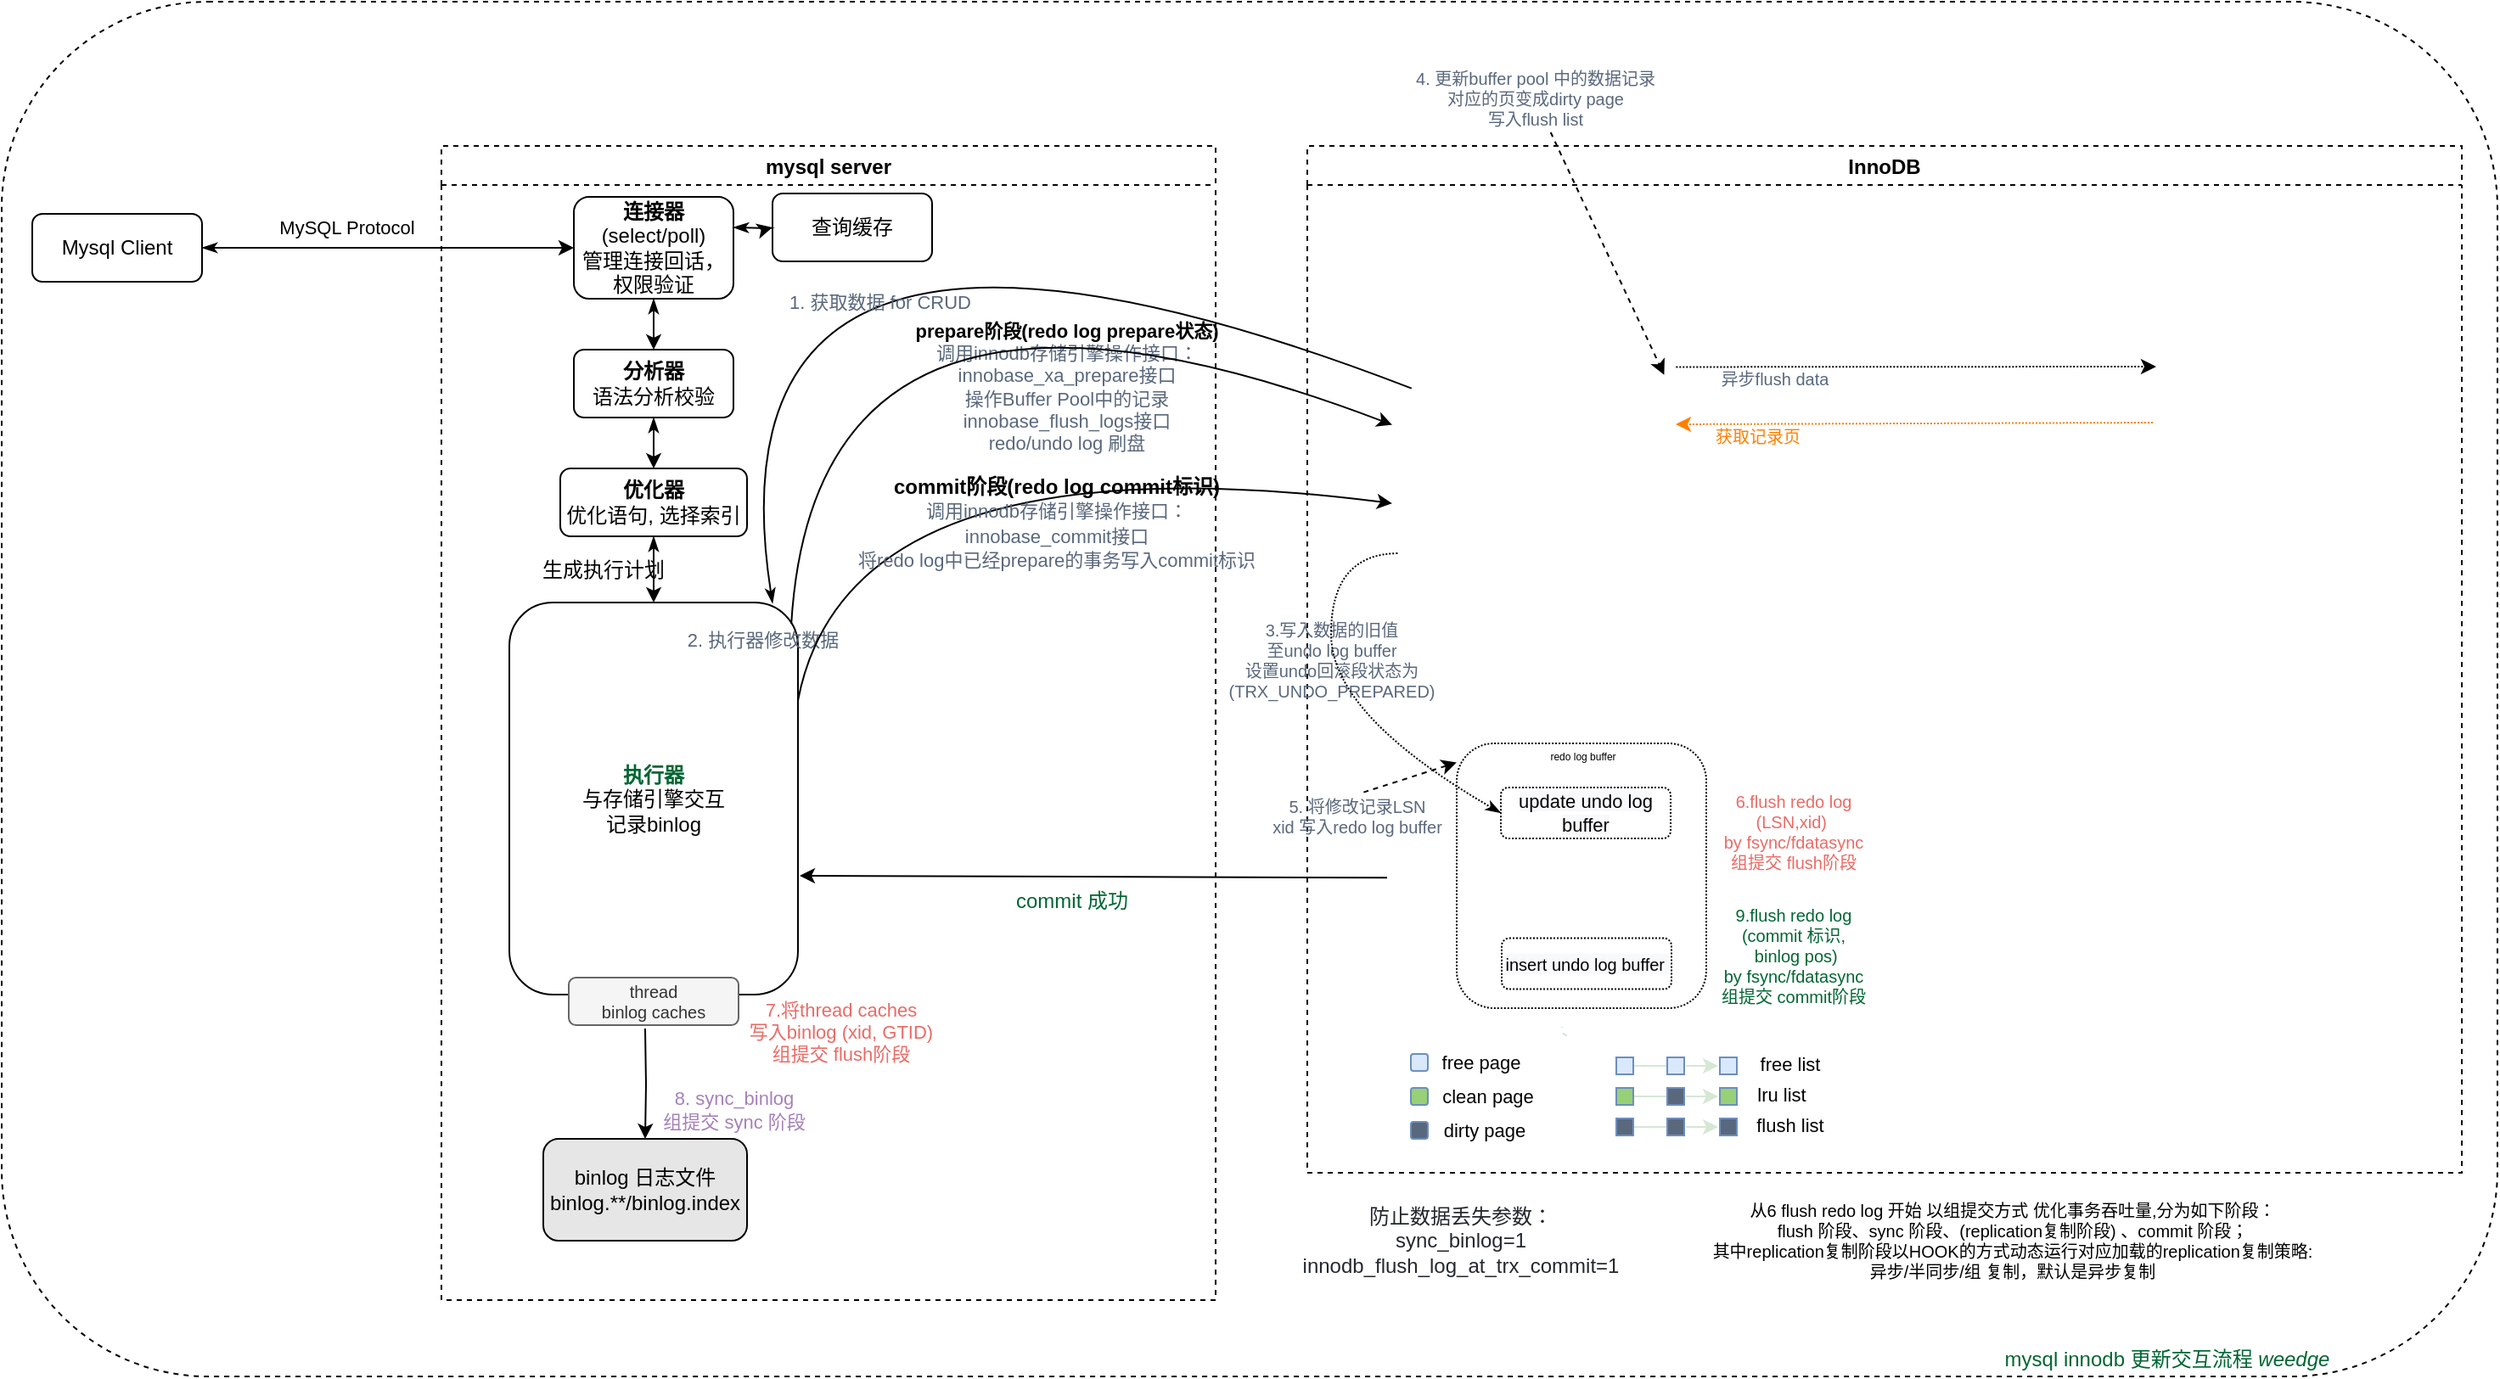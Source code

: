 <mxfile version="15.8.6" type="github">
  <diagram id="S992L737y4yIW5Ho0LRY" name="Page-1">
    <mxGraphModel dx="2233" dy="747" grid="1" gridSize="10" guides="1" tooltips="1" connect="1" arrows="1" fold="1" page="1" pageScale="1" pageWidth="827" pageHeight="1169" math="0" shadow="0">
      <root>
        <mxCell id="0" />
        <mxCell id="1" parent="0" />
        <mxCell id="9vFWIDzpB-WMlndjmJIf-151" value="" style="rounded=1;whiteSpace=wrap;html=1;shadow=0;glass=0;sketch=0;fontSize=12;fontColor=#006633;fillColor=none;align=center;verticalAlign=middle;dashed=1;" parent="1" vertex="1">
          <mxGeometry x="-229" y="120" width="1470" height="810" as="geometry" />
        </mxCell>
        <mxCell id="9vFWIDzpB-WMlndjmJIf-23" value="mysql server" style="swimlane;dashed=1;" parent="1" vertex="1">
          <mxGeometry x="30" y="205" width="456" height="680" as="geometry" />
        </mxCell>
        <mxCell id="9vFWIDzpB-WMlndjmJIf-32" value="&lt;b&gt;&lt;font color=&quot;#006633&quot;&gt;执行器&lt;br&gt;&lt;/font&gt;&lt;/b&gt;与存储引擎交互&lt;br&gt;记录binlog" style="rounded=1;whiteSpace=wrap;html=1;" parent="9vFWIDzpB-WMlndjmJIf-23" vertex="1">
          <mxGeometry x="40" y="269" width="170" height="231" as="geometry" />
        </mxCell>
        <mxCell id="9vFWIDzpB-WMlndjmJIf-134" value="thread &lt;br&gt;binlog caches" style="rounded=1;whiteSpace=wrap;html=1;shadow=0;glass=0;sketch=0;fontSize=10;fontColor=#333333;fillColor=#f5f5f5;verticalAlign=middle;strokeColor=#666666;align=center;" parent="9vFWIDzpB-WMlndjmJIf-23" vertex="1">
          <mxGeometry x="75" y="490" width="100" height="28" as="geometry" />
        </mxCell>
        <mxCell id="9vFWIDzpB-WMlndjmJIf-27" value="" style="edgeStyle=orthogonalEdgeStyle;rounded=0;orthogonalLoop=1;jettySize=auto;html=1;startArrow=classicThin;startFill=1;" parent="9vFWIDzpB-WMlndjmJIf-23" source="9vFWIDzpB-WMlndjmJIf-3" target="9vFWIDzpB-WMlndjmJIf-26" edge="1">
          <mxGeometry relative="1" as="geometry" />
        </mxCell>
        <mxCell id="9vFWIDzpB-WMlndjmJIf-3" value="&lt;b&gt;连接器&lt;br&gt;&lt;/b&gt;(select/poll)&lt;br&gt;管理连接回话，权限验证" style="rounded=1;whiteSpace=wrap;html=1;" parent="9vFWIDzpB-WMlndjmJIf-23" vertex="1">
          <mxGeometry x="78" y="30" width="94" height="60" as="geometry" />
        </mxCell>
        <mxCell id="9vFWIDzpB-WMlndjmJIf-31" value="" style="edgeStyle=orthogonalEdgeStyle;rounded=0;orthogonalLoop=1;jettySize=auto;html=1;startArrow=classicThin;startFill=1;" parent="9vFWIDzpB-WMlndjmJIf-23" source="9vFWIDzpB-WMlndjmJIf-26" target="9vFWIDzpB-WMlndjmJIf-30" edge="1">
          <mxGeometry relative="1" as="geometry" />
        </mxCell>
        <mxCell id="9vFWIDzpB-WMlndjmJIf-26" value="&lt;b&gt;分析器&lt;br&gt;&lt;/b&gt;语法分析校验" style="rounded=1;whiteSpace=wrap;html=1;" parent="9vFWIDzpB-WMlndjmJIf-23" vertex="1">
          <mxGeometry x="78" y="120" width="94" height="40" as="geometry" />
        </mxCell>
        <mxCell id="9vFWIDzpB-WMlndjmJIf-33" value="" style="edgeStyle=orthogonalEdgeStyle;rounded=0;orthogonalLoop=1;jettySize=auto;html=1;startArrow=classicThin;startFill=1;" parent="9vFWIDzpB-WMlndjmJIf-23" source="9vFWIDzpB-WMlndjmJIf-30" target="9vFWIDzpB-WMlndjmJIf-32" edge="1">
          <mxGeometry relative="1" as="geometry" />
        </mxCell>
        <mxCell id="9vFWIDzpB-WMlndjmJIf-30" value="&lt;b&gt;优化器&lt;br&gt;&lt;/b&gt;优化语句, 选择索引" style="rounded=1;whiteSpace=wrap;html=1;" parent="9vFWIDzpB-WMlndjmJIf-23" vertex="1">
          <mxGeometry x="70" y="190" width="110" height="40" as="geometry" />
        </mxCell>
        <mxCell id="9vFWIDzpB-WMlndjmJIf-65" value="" style="edgeStyle=orthogonalEdgeStyle;rounded=0;orthogonalLoop=1;jettySize=auto;html=1;fontColor=#000000;startArrow=none;" parent="9vFWIDzpB-WMlndjmJIf-23" target="9vFWIDzpB-WMlndjmJIf-64" edge="1">
          <mxGeometry relative="1" as="geometry">
            <mxPoint x="120" y="520" as="sourcePoint" />
          </mxGeometry>
        </mxCell>
        <mxCell id="9vFWIDzpB-WMlndjmJIf-34" value="生成执行计划" style="text;html=1;align=center;verticalAlign=middle;resizable=0;points=[];autosize=1;strokeColor=none;fillColor=none;" parent="9vFWIDzpB-WMlndjmJIf-23" vertex="1">
          <mxGeometry x="50" y="240" width="90" height="20" as="geometry" />
        </mxCell>
        <mxCell id="9vFWIDzpB-WMlndjmJIf-64" value="binlog 日志文件&lt;br&gt;binlog.**/binlog.index" style="rounded=1;whiteSpace=wrap;html=1;fontColor=#000000;fillColor=#E6E6E6;" parent="9vFWIDzpB-WMlndjmJIf-23" vertex="1">
          <mxGeometry x="60" y="585" width="120" height="60" as="geometry" />
        </mxCell>
        <mxCell id="9vFWIDzpB-WMlndjmJIf-68" value="&lt;font color=&quot;#a680b8&quot;&gt;8. sync_binlog&lt;br&gt;组提交 sync 阶段&lt;/font&gt;" style="text;html=1;align=center;verticalAlign=middle;resizable=0;points=[];autosize=1;strokeColor=none;fillColor=none;fontSize=11;fontColor=#000000;" parent="9vFWIDzpB-WMlndjmJIf-23" vertex="1">
          <mxGeometry x="117" y="553" width="110" height="30" as="geometry" />
        </mxCell>
        <mxCell id="9vFWIDzpB-WMlndjmJIf-133" value="&lt;font color=&quot;#ea6b66&quot;&gt;7.将thread caches &lt;br&gt;写入binlog (xid, GTID)&lt;br&gt;组提交 flush阶段&lt;/font&gt;" style="text;html=1;align=center;verticalAlign=middle;resizable=0;points=[];autosize=1;strokeColor=none;fillColor=none;fontSize=11;fontColor=#7EA6E0;" parent="9vFWIDzpB-WMlndjmJIf-23" vertex="1">
          <mxGeometry x="170" y="502" width="130" height="40" as="geometry" />
        </mxCell>
        <mxCell id="9vFWIDzpB-WMlndjmJIf-113" value="2. 执行器修改数据" style="text;html=1;align=center;verticalAlign=middle;resizable=0;points=[];autosize=1;strokeColor=none;fillColor=none;fontSize=11;fontColor=#5A687D;" parent="9vFWIDzpB-WMlndjmJIf-23" vertex="1">
          <mxGeometry x="134" y="281" width="110" height="20" as="geometry" />
        </mxCell>
        <mxCell id="9vFWIDzpB-WMlndjmJIf-110" value="&lt;b&gt;&lt;font color=&quot;#000000&quot;&gt;prepare阶段(redo log prepare状态)&lt;/font&gt;&lt;/b&gt;&lt;br&gt;调用innodb存储引擎操作接口：&lt;br&gt;innobase_xa_prepare接口&lt;br&gt;操作Buffer Pool中的记录&lt;br&gt;&lt;span style=&quot;font-size: 11px&quot;&gt;innobase_flush_logs接口&lt;/span&gt;&lt;br&gt;&lt;span style=&quot;font-size: 11px&quot;&gt;redo/undo log 刷盘&lt;/span&gt;" style="text;html=1;align=center;verticalAlign=middle;resizable=0;points=[];autosize=1;strokeColor=none;fillColor=none;fontSize=11;fontColor=#5A687D;" parent="9vFWIDzpB-WMlndjmJIf-23" vertex="1">
          <mxGeometry x="263" y="102" width="210" height="80" as="geometry" />
        </mxCell>
        <mxCell id="9vFWIDzpB-WMlndjmJIf-36" value="InnoDB" style="swimlane;dashed=1;" parent="1" vertex="1">
          <mxGeometry x="540" y="205" width="680" height="605" as="geometry" />
        </mxCell>
        <mxCell id="9vFWIDzpB-WMlndjmJIf-63" value="" style="shape=image;verticalLabelPosition=bottom;labelBackgroundColor=#ffffff;verticalAlign=top;aspect=fixed;imageAspect=0;image=https://dev.mysql.com/doc/refman/8.0/en/images/innodb-architecture.png;" parent="9vFWIDzpB-WMlndjmJIf-36" vertex="1">
          <mxGeometry x="50" y="47.5" width="600" height="467.31" as="geometry" />
        </mxCell>
        <mxCell id="9vFWIDzpB-WMlndjmJIf-41" value="" style="edgeStyle=orthogonalEdgeStyle;rounded=0;orthogonalLoop=1;jettySize=auto;html=1;" parent="9vFWIDzpB-WMlndjmJIf-36" edge="1">
          <mxGeometry relative="1" as="geometry">
            <mxPoint x="93" y="230" as="sourcePoint" />
          </mxGeometry>
        </mxCell>
        <mxCell id="9vFWIDzpB-WMlndjmJIf-74" value="&lt;font&gt;&lt;font color=&quot;#006633&quot;&gt;9.flush redo log&lt;br&gt;(commit 标识,&lt;br&gt;&amp;nbsp;binlog pos)&lt;br&gt;by &lt;span style=&quot;font-size: 10px&quot;&gt;fsync/fdatasync&lt;br&gt;&lt;/span&gt;组提交 commit阶段&lt;/font&gt;&lt;br&gt;&lt;/font&gt;" style="text;html=1;align=center;verticalAlign=middle;resizable=0;points=[];autosize=1;strokeColor=none;fillColor=none;fontSize=10;fontColor=#7EA6E0;" parent="9vFWIDzpB-WMlndjmJIf-36" vertex="1">
          <mxGeometry x="226" y="441.81" width="120" height="70" as="geometry" />
        </mxCell>
        <mxCell id="9vFWIDzpB-WMlndjmJIf-78" value="&amp;nbsp;" style="text;html=1;align=center;verticalAlign=middle;resizable=0;points=[];autosize=1;strokeColor=none;fillColor=none;fontSize=10;fontColor=#000000;" parent="9vFWIDzpB-WMlndjmJIf-36" vertex="1">
          <mxGeometry x="497" y="156" width="20" height="20" as="geometry" />
        </mxCell>
        <mxCell id="9vFWIDzpB-WMlndjmJIf-79" value="&amp;nbsp;" style="text;html=1;align=center;verticalAlign=middle;resizable=0;points=[];autosize=1;strokeColor=none;fillColor=none;fontSize=10;fontColor=#000000;" parent="9vFWIDzpB-WMlndjmJIf-36" vertex="1">
          <mxGeometry x="197" y="157" width="20" height="20" as="geometry" />
        </mxCell>
        <mxCell id="9vFWIDzpB-WMlndjmJIf-81" value="" style="endArrow=classic;html=1;fontSize=11;fontColor=#000000;strokeColor=#FF8000;startArrow=none;startFill=0;entryX=1;entryY=0.6;entryDx=0;entryDy=0;entryPerimeter=0;exitX=0.05;exitY=0.35;exitDx=0;exitDy=0;exitPerimeter=0;rounded=0;endFill=1;dashed=1;dashPattern=1 1;" parent="9vFWIDzpB-WMlndjmJIf-36" source="9vFWIDzpB-WMlndjmJIf-78" edge="1">
          <mxGeometry width="50" height="50" relative="1" as="geometry">
            <mxPoint x="449" y="158" as="sourcePoint" />
            <mxPoint x="217" y="164" as="targetPoint" />
            <Array as="points" />
          </mxGeometry>
        </mxCell>
        <mxCell id="9vFWIDzpB-WMlndjmJIf-117" style="edgeStyle=orthogonalEdgeStyle;curved=1;orthogonalLoop=1;jettySize=auto;html=1;exitX=0.5;exitY=1;exitDx=0;exitDy=0;dashed=1;fontSize=10;fontColor=#000000;startArrow=none;startFill=0;endArrow=none;endFill=0;strokeColor=#D5E8D4;" parent="9vFWIDzpB-WMlndjmJIf-36" edge="1">
          <mxGeometry relative="1" as="geometry">
            <mxPoint x="150" y="519" as="targetPoint" />
            <mxPoint x="153" y="524" as="sourcePoint" />
          </mxGeometry>
        </mxCell>
        <mxCell id="9vFWIDzpB-WMlndjmJIf-71" value="" style="rounded=1;whiteSpace=wrap;html=1;fontSize=11;fontColor=#000000;fillColor=none;verticalAlign=top;dashed=1;dashPattern=1 1;" parent="9vFWIDzpB-WMlndjmJIf-36" vertex="1">
          <mxGeometry x="88" y="352" width="147" height="156" as="geometry" />
        </mxCell>
        <mxCell id="9vFWIDzpB-WMlndjmJIf-115" value="&lt;span style=&quot;color: rgb(0 , 0 , 0) ; font-family: &amp;#34;helvetica&amp;#34; ; font-size: 11px ; font-style: normal ; font-weight: 400 ; letter-spacing: normal ; text-align: center ; text-indent: 0px ; text-transform: none ; word-spacing: 0px ; background-color: rgb(248 , 249 , 250) ; display: inline ; float: none&quot;&gt;update undo log buffer&lt;/span&gt;" style="whiteSpace=wrap;html=1;shadow=0;glass=0;sketch=0;fontSize=11;fontColor=#000000;fillColor=none;rounded=1;dashed=1;dashPattern=1 1;" parent="9vFWIDzpB-WMlndjmJIf-36" vertex="1">
          <mxGeometry x="114" y="378" width="100" height="30" as="geometry" />
        </mxCell>
        <mxCell id="9vFWIDzpB-WMlndjmJIf-116" value="&lt;span style=&quot;color: rgb(0 , 0 , 0) ; font-family: &amp;#34;helvetica&amp;#34; ; font-style: normal ; font-weight: 400 ; letter-spacing: normal ; text-align: center ; text-indent: 0px ; text-transform: none ; word-spacing: 0px ; background-color: rgb(248 , 249 , 250) ; display: inline ; float: none&quot;&gt;&lt;font style=&quot;font-size: 10px&quot;&gt;insert undo log buffer&amp;nbsp;&lt;/font&gt;&lt;/span&gt;" style="whiteSpace=wrap;html=1;shadow=0;glass=0;sketch=0;fontSize=11;fontColor=#000000;fillColor=none;rounded=1;dashed=1;dashPattern=1 1;" parent="9vFWIDzpB-WMlndjmJIf-36" vertex="1">
          <mxGeometry x="114.5" y="466.81" width="100" height="30" as="geometry" />
        </mxCell>
        <mxCell id="9vFWIDzpB-WMlndjmJIf-119" value="&lt;p style=&quot;line-height: 1&quot;&gt;&lt;font style=&quot;font-size: 6px&quot;&gt;redo log buffer&lt;/font&gt;&lt;/p&gt;" style="text;html=1;align=center;verticalAlign=middle;resizable=0;points=[];autosize=1;strokeColor=none;fillColor=none;fontSize=7;fontColor=#000000;" parent="9vFWIDzpB-WMlndjmJIf-36" vertex="1">
          <mxGeometry x="117" y="344" width="90" height="30" as="geometry" />
        </mxCell>
        <mxCell id="9vFWIDzpB-WMlndjmJIf-122" value="&lt;p style=&quot;font-size: 10px&quot;&gt;&lt;font style=&quot;font-size: 10px ; line-height: 1&quot;&gt;3.写入数据的旧值&lt;br style=&quot;font-size: 10px&quot;&gt;&lt;/font&gt;&lt;font style=&quot;font-size: 10px ; line-height: 1&quot;&gt;至undo log buffer&lt;br style=&quot;font-size: 10px&quot;&gt;&lt;/font&gt;&lt;font style=&quot;font-size: 10px ; line-height: 1&quot;&gt;设置undo回滚段状态为&lt;/font&gt;&lt;font style=&quot;font-size: 10px ; line-height: 1&quot;&gt;&lt;br style=&quot;font-size: 10px&quot;&gt;&lt;/font&gt;&lt;font style=&quot;font-size: 10px ; line-height: 1&quot;&gt;(TRX_UNDO_PREPARED&lt;/font&gt;&lt;font style=&quot;font-size: 10px ; line-height: 1&quot;&gt;)&lt;/font&gt;&lt;/p&gt;" style="text;html=1;align=center;verticalAlign=middle;resizable=0;points=[];autosize=1;strokeColor=none;fillColor=none;fontSize=6;fontColor=#5A687D;" parent="9vFWIDzpB-WMlndjmJIf-36" vertex="1">
          <mxGeometry x="-66" y="267.5" width="160" height="70" as="geometry" />
        </mxCell>
        <mxCell id="9vFWIDzpB-WMlndjmJIf-76" value="获取记录页" style="text;html=1;align=center;verticalAlign=middle;resizable=0;points=[];autosize=1;fontSize=10;fontColor=#FF8000;" parent="9vFWIDzpB-WMlndjmJIf-36" vertex="1">
          <mxGeometry x="225" y="161" width="80" height="20" as="geometry" />
        </mxCell>
        <mxCell id="9vFWIDzpB-WMlndjmJIf-148" value="&lt;font&gt;&lt;font color=&quot;#ea6b66&quot;&gt;6.flush redo log&lt;br&gt;(LSN,xid)&amp;nbsp;&lt;br&gt;by &lt;span style=&quot;font-size: 10px&quot;&gt;fsync/fdatasync&lt;br&gt;&lt;/span&gt;组提交 flush阶段&lt;/font&gt;&lt;br&gt;&lt;/font&gt;" style="text;html=1;align=center;verticalAlign=middle;resizable=0;points=[];autosize=1;strokeColor=none;fillColor=none;fontSize=10;fontColor=#7EA6E0;" parent="9vFWIDzpB-WMlndjmJIf-36" vertex="1">
          <mxGeometry x="231" y="379" width="110" height="50" as="geometry" />
        </mxCell>
        <mxCell id="9vFWIDzpB-WMlndjmJIf-35" value="" style="edgeStyle=orthogonalEdgeStyle;rounded=0;orthogonalLoop=1;jettySize=auto;html=1;startArrow=classicThin;startFill=1;" parent="1" source="9vFWIDzpB-WMlndjmJIf-6" target="9vFWIDzpB-WMlndjmJIf-3" edge="1">
          <mxGeometry relative="1" as="geometry" />
        </mxCell>
        <mxCell id="9vFWIDzpB-WMlndjmJIf-6" value="Mysql Client" style="rounded=1;whiteSpace=wrap;html=1;" parent="1" vertex="1">
          <mxGeometry x="-211" y="245" width="100" height="40" as="geometry" />
        </mxCell>
        <mxCell id="9vFWIDzpB-WMlndjmJIf-25" value="查询缓存" style="rounded=1;whiteSpace=wrap;html=1;" parent="1" vertex="1">
          <mxGeometry x="225" y="233" width="94" height="40" as="geometry" />
        </mxCell>
        <mxCell id="9vFWIDzpB-WMlndjmJIf-67" value="" style="endArrow=none;html=1;fontSize=11;fontColor=#000000;exitX=0.912;exitY=0.002;exitDx=0;exitDy=0;entryX=0.019;entryY=0.204;entryDx=0;entryDy=0;entryPerimeter=0;startArrow=classicThin;startFill=1;curved=1;endFill=0;exitPerimeter=0;" parent="1" source="9vFWIDzpB-WMlndjmJIf-32" target="9vFWIDzpB-WMlndjmJIf-63" edge="1">
          <mxGeometry width="50" height="50" relative="1" as="geometry">
            <mxPoint x="390" y="515" as="sourcePoint" />
            <mxPoint x="440" y="465" as="targetPoint" />
            <Array as="points">
              <mxPoint x="180" y="185" />
            </Array>
          </mxGeometry>
        </mxCell>
        <mxCell id="9vFWIDzpB-WMlndjmJIf-69" value="" style="edgeStyle=orthogonalEdgeStyle;rounded=0;orthogonalLoop=1;jettySize=auto;html=1;fontSize=11;fontColor=#000000;startArrow=classicThin;startFill=1;" parent="1" target="9vFWIDzpB-WMlndjmJIf-25" edge="1">
          <mxGeometry relative="1" as="geometry">
            <mxPoint x="202" y="253" as="sourcePoint" />
          </mxGeometry>
        </mxCell>
        <mxCell id="9vFWIDzpB-WMlndjmJIf-70" value="MySQL Protocol" style="text;html=1;align=center;verticalAlign=middle;resizable=0;points=[];autosize=1;strokeColor=none;fillColor=none;fontSize=11;fontColor=#000000;" parent="1" vertex="1">
          <mxGeometry x="-76" y="243" width="100" height="20" as="geometry" />
        </mxCell>
        <mxCell id="9vFWIDzpB-WMlndjmJIf-82" value="" style="rounded=1;whiteSpace=wrap;html=1;fontSize=11;fillColor=#dae8fc;strokeColor=#6c8ebf;" parent="1" vertex="1">
          <mxGeometry x="601" y="740" width="10" height="10" as="geometry" />
        </mxCell>
        <mxCell id="9vFWIDzpB-WMlndjmJIf-83" value="&lt;font color=&quot;#000000&quot;&gt;free page&lt;/font&gt;" style="text;html=1;align=center;verticalAlign=middle;resizable=0;points=[];autosize=1;strokeColor=none;fillColor=none;fontSize=11;fontColor=#FF8000;" parent="1" vertex="1">
          <mxGeometry x="607" y="735" width="70" height="20" as="geometry" />
        </mxCell>
        <mxCell id="9vFWIDzpB-WMlndjmJIf-84" value="" style="rounded=1;whiteSpace=wrap;html=1;fontSize=11;fillColor=#97D077;strokeColor=#6c8ebf;" parent="1" vertex="1">
          <mxGeometry x="601" y="760" width="10" height="10" as="geometry" />
        </mxCell>
        <mxCell id="9vFWIDzpB-WMlndjmJIf-85" value="&lt;font color=&quot;#000000&quot;&gt;clean page&lt;/font&gt;" style="text;html=1;align=center;verticalAlign=middle;resizable=0;points=[];autosize=1;strokeColor=none;fillColor=none;fontSize=11;fontColor=#FF8000;" parent="1" vertex="1">
          <mxGeometry x="611" y="755" width="70" height="20" as="geometry" />
        </mxCell>
        <mxCell id="9vFWIDzpB-WMlndjmJIf-86" value="1. 获取数据 for CRUD" style="text;html=1;align=center;verticalAlign=middle;resizable=0;points=[];autosize=1;strokeColor=none;fillColor=none;fontSize=11;fontColor=#5A687D;" parent="1" vertex="1">
          <mxGeometry x="223" y="287" width="130" height="20" as="geometry" />
        </mxCell>
        <mxCell id="9vFWIDzpB-WMlndjmJIf-88" value="" style="rounded=1;whiteSpace=wrap;html=1;fontSize=11;fillColor=#5A687D;strokeColor=#6c8ebf;" parent="1" vertex="1">
          <mxGeometry x="601" y="780" width="10" height="10" as="geometry" />
        </mxCell>
        <mxCell id="9vFWIDzpB-WMlndjmJIf-89" value="&lt;font color=&quot;#000000&quot;&gt;dirty page&lt;/font&gt;" style="text;html=1;align=center;verticalAlign=middle;resizable=0;points=[];autosize=1;strokeColor=none;fillColor=none;fontSize=11;fontColor=#FF8000;" parent="1" vertex="1">
          <mxGeometry x="609" y="775" width="70" height="20" as="geometry" />
        </mxCell>
        <mxCell id="9vFWIDzpB-WMlndjmJIf-95" value="" style="edgeStyle=orthogonalEdgeStyle;rounded=0;orthogonalLoop=1;jettySize=auto;html=1;fontSize=11;fontColor=#000000;startArrow=none;startFill=0;endArrow=classic;endFill=1;strokeColor=#D5E8D4;" parent="1" source="9vFWIDzpB-WMlndjmJIf-92" edge="1">
          <mxGeometry relative="1" as="geometry">
            <mxPoint x="751" y="747" as="targetPoint" />
          </mxGeometry>
        </mxCell>
        <mxCell id="9vFWIDzpB-WMlndjmJIf-92" value="" style="rounded=1;whiteSpace=wrap;html=1;fontSize=11;fillColor=#dae8fc;strokeColor=#6c8ebf;arcSize=0;" parent="1" vertex="1">
          <mxGeometry x="722" y="742" width="10" height="10" as="geometry" />
        </mxCell>
        <mxCell id="9vFWIDzpB-WMlndjmJIf-93" value="" style="rounded=1;whiteSpace=wrap;html=1;fontSize=11;fillColor=#dae8fc;strokeColor=#6c8ebf;arcSize=0;" parent="1" vertex="1">
          <mxGeometry x="752" y="742" width="10" height="10" as="geometry" />
        </mxCell>
        <mxCell id="9vFWIDzpB-WMlndjmJIf-94" value="" style="rounded=1;whiteSpace=wrap;html=1;fontSize=11;fillColor=#dae8fc;strokeColor=#6c8ebf;arcSize=0;" parent="1" vertex="1">
          <mxGeometry x="783" y="742" width="10" height="10" as="geometry" />
        </mxCell>
        <mxCell id="9vFWIDzpB-WMlndjmJIf-96" value="free list" style="text;html=1;align=center;verticalAlign=middle;resizable=0;points=[];autosize=1;strokeColor=none;fillColor=none;fontSize=11;fontColor=#000000;" parent="1" vertex="1">
          <mxGeometry x="799" y="736" width="50" height="20" as="geometry" />
        </mxCell>
        <mxCell id="9vFWIDzpB-WMlndjmJIf-97" value="" style="edgeStyle=orthogonalEdgeStyle;rounded=0;orthogonalLoop=1;jettySize=auto;html=1;fontSize=11;fontColor=#000000;startArrow=none;startFill=0;endArrow=classic;endFill=1;strokeColor=#D5E8D4;" parent="1" edge="1">
          <mxGeometry relative="1" as="geometry">
            <mxPoint x="763" y="747" as="sourcePoint" />
            <mxPoint x="782" y="747" as="targetPoint" />
          </mxGeometry>
        </mxCell>
        <mxCell id="9vFWIDzpB-WMlndjmJIf-98" value="" style="edgeStyle=orthogonalEdgeStyle;rounded=0;orthogonalLoop=1;jettySize=auto;html=1;fontSize=11;fontColor=#000000;startArrow=none;startFill=0;endArrow=classic;endFill=1;strokeColor=#D5E8D4;" parent="1" source="9vFWIDzpB-WMlndjmJIf-99" edge="1">
          <mxGeometry relative="1" as="geometry">
            <mxPoint x="751" y="765" as="targetPoint" />
          </mxGeometry>
        </mxCell>
        <mxCell id="9vFWIDzpB-WMlndjmJIf-99" value="" style="rounded=1;whiteSpace=wrap;html=1;fontSize=11;fillColor=#97D077;strokeColor=#6c8ebf;arcSize=0;glass=0;shadow=0;sketch=0;" parent="1" vertex="1">
          <mxGeometry x="722" y="760" width="10" height="10" as="geometry" />
        </mxCell>
        <mxCell id="9vFWIDzpB-WMlndjmJIf-100" value="" style="rounded=1;whiteSpace=wrap;html=1;fontSize=11;fillColor=#5A687D;strokeColor=#6c8ebf;arcSize=0;glass=0;shadow=0;sketch=0;" parent="1" vertex="1">
          <mxGeometry x="752" y="760" width="10" height="10" as="geometry" />
        </mxCell>
        <mxCell id="9vFWIDzpB-WMlndjmJIf-101" value="" style="rounded=1;whiteSpace=wrap;html=1;fontSize=11;fillColor=#97D077;strokeColor=#6c8ebf;arcSize=0;glass=0;shadow=0;sketch=0;" parent="1" vertex="1">
          <mxGeometry x="783" y="760" width="10" height="10" as="geometry" />
        </mxCell>
        <mxCell id="9vFWIDzpB-WMlndjmJIf-102" value="lru list" style="text;html=1;align=center;verticalAlign=middle;resizable=0;points=[];autosize=1;strokeColor=none;fillColor=none;fontSize=11;fontColor=#000000;" parent="1" vertex="1">
          <mxGeometry x="794" y="754" width="50" height="20" as="geometry" />
        </mxCell>
        <mxCell id="9vFWIDzpB-WMlndjmJIf-103" value="" style="edgeStyle=orthogonalEdgeStyle;rounded=0;orthogonalLoop=1;jettySize=auto;html=1;fontSize=11;fontColor=#000000;startArrow=none;startFill=0;endArrow=classic;endFill=1;strokeColor=#D5E8D4;" parent="1" edge="1">
          <mxGeometry relative="1" as="geometry">
            <mxPoint x="763" y="765" as="sourcePoint" />
            <mxPoint x="782" y="765" as="targetPoint" />
          </mxGeometry>
        </mxCell>
        <mxCell id="9vFWIDzpB-WMlndjmJIf-104" value="" style="edgeStyle=orthogonalEdgeStyle;rounded=0;orthogonalLoop=1;jettySize=auto;html=1;fontSize=11;fontColor=#000000;startArrow=none;startFill=0;endArrow=classic;endFill=1;strokeColor=#D5E8D4;" parent="1" source="9vFWIDzpB-WMlndjmJIf-105" edge="1">
          <mxGeometry relative="1" as="geometry">
            <mxPoint x="751" y="783" as="targetPoint" />
          </mxGeometry>
        </mxCell>
        <mxCell id="9vFWIDzpB-WMlndjmJIf-105" value="" style="rounded=1;whiteSpace=wrap;html=1;fontSize=11;fillColor=#5A687D;strokeColor=#6c8ebf;arcSize=0;glass=0;shadow=0;sketch=0;" parent="1" vertex="1">
          <mxGeometry x="722" y="778" width="10" height="10" as="geometry" />
        </mxCell>
        <mxCell id="9vFWIDzpB-WMlndjmJIf-106" value="" style="rounded=1;whiteSpace=wrap;html=1;fontSize=11;fillColor=#5A687D;strokeColor=#6c8ebf;arcSize=0;glass=0;shadow=0;sketch=0;" parent="1" vertex="1">
          <mxGeometry x="752" y="778" width="10" height="10" as="geometry" />
        </mxCell>
        <mxCell id="9vFWIDzpB-WMlndjmJIf-107" value="" style="rounded=1;whiteSpace=wrap;html=1;fontSize=11;fillColor=#5A687D;strokeColor=#6c8ebf;arcSize=0;glass=0;shadow=0;sketch=0;" parent="1" vertex="1">
          <mxGeometry x="783" y="778" width="10" height="10" as="geometry" />
        </mxCell>
        <mxCell id="9vFWIDzpB-WMlndjmJIf-108" value="flush list" style="text;html=1;align=center;verticalAlign=middle;resizable=0;points=[];autosize=1;strokeColor=none;fillColor=none;fontSize=11;fontColor=#000000;" parent="1" vertex="1">
          <mxGeometry x="794" y="772" width="60" height="20" as="geometry" />
        </mxCell>
        <mxCell id="9vFWIDzpB-WMlndjmJIf-109" value="" style="edgeStyle=orthogonalEdgeStyle;rounded=0;orthogonalLoop=1;jettySize=auto;html=1;fontSize=11;fontColor=#000000;startArrow=none;startFill=0;endArrow=classic;endFill=1;strokeColor=#D5E8D4;" parent="1" edge="1">
          <mxGeometry relative="1" as="geometry">
            <mxPoint x="763" y="783" as="sourcePoint" />
            <mxPoint x="782" y="783" as="targetPoint" />
          </mxGeometry>
        </mxCell>
        <mxCell id="9vFWIDzpB-WMlndjmJIf-120" value="" style="curved=1;endArrow=none;html=1;fontSize=6;fontColor=#000000;strokeColor=#000000;exitX=0;exitY=0.5;exitDx=0;exitDy=0;startArrow=classicThin;startFill=1;endFill=0;dashed=1;dashPattern=1 1;" parent="1" source="9vFWIDzpB-WMlndjmJIf-115" edge="1">
          <mxGeometry width="50" height="50" relative="1" as="geometry">
            <mxPoint x="554" y="495" as="sourcePoint" />
            <mxPoint x="594" y="445" as="targetPoint" />
            <Array as="points">
              <mxPoint x="554" y="540" />
              <mxPoint x="554" y="445" />
            </Array>
          </mxGeometry>
        </mxCell>
        <mxCell id="9vFWIDzpB-WMlndjmJIf-124" value="4. 更新buffer pool 中的数据记录&lt;br&gt;对应的页变成dirty page&lt;br&gt;写入flush list" style="text;html=1;align=center;verticalAlign=middle;resizable=0;points=[];autosize=1;strokeColor=none;fillColor=none;fontSize=10;fontColor=#5A687D;" parent="1" vertex="1">
          <mxGeometry x="584" y="157" width="180" height="40" as="geometry" />
        </mxCell>
        <mxCell id="9vFWIDzpB-WMlndjmJIf-125" value="" style="endArrow=classic;html=1;fontSize=10;fontColor=#000000;strokeColor=#000000;curved=1;dashed=1;entryX=0.267;entryY=0.187;entryDx=0;entryDy=0;entryPerimeter=0;" parent="1" source="9vFWIDzpB-WMlndjmJIf-124" edge="1" target="9vFWIDzpB-WMlndjmJIf-63">
          <mxGeometry width="50" height="50" relative="1" as="geometry">
            <mxPoint x="682" y="195" as="sourcePoint" />
            <mxPoint x="734" y="320" as="targetPoint" />
          </mxGeometry>
        </mxCell>
        <mxCell id="9vFWIDzpB-WMlndjmJIf-126" value="" style="endArrow=classic;html=1;fontSize=10;fontColor=#000000;strokeColor=#000000;curved=1;dashed=1;dashPattern=1 1;exitX=0.267;exitY=0.177;exitDx=0;exitDy=0;exitPerimeter=0;" parent="1" edge="1">
          <mxGeometry width="50" height="50" relative="1" as="geometry">
            <mxPoint x="757.2" y="335.214" as="sourcePoint" />
            <mxPoint x="1040" y="335" as="targetPoint" />
          </mxGeometry>
        </mxCell>
        <mxCell id="9vFWIDzpB-WMlndjmJIf-130" value="异步flush data" style="text;html=1;align=center;verticalAlign=middle;resizable=0;points=[];autosize=1;fontSize=10;fontColor=#5A687D;" parent="1" vertex="1">
          <mxGeometry x="770" y="332" width="90" height="20" as="geometry" />
        </mxCell>
        <mxCell id="9vFWIDzpB-WMlndjmJIf-131" value="5. 将修改记录LSN&lt;br&gt;xid 写入redo log buffer" style="text;html=1;align=center;verticalAlign=middle;resizable=0;points=[];autosize=1;strokeColor=none;fillColor=none;fontSize=10;fontColor=#5A687D;" parent="1" vertex="1">
          <mxGeometry x="499" y="585" width="140" height="30" as="geometry" />
        </mxCell>
        <mxCell id="9vFWIDzpB-WMlndjmJIf-132" value="" style="endArrow=classic;html=1;fontSize=10;fontColor=#000000;strokeColor=#000000;curved=1;dashed=1;entryX=0;entryY=0.072;entryDx=0;entryDy=0;entryPerimeter=0;exitX=0.53;exitY=0.027;exitDx=0;exitDy=0;exitPerimeter=0;" parent="1" source="9vFWIDzpB-WMlndjmJIf-131" target="9vFWIDzpB-WMlndjmJIf-71" edge="1">
          <mxGeometry width="50" height="50" relative="1" as="geometry">
            <mxPoint x="692" y="205" as="sourcePoint" />
            <mxPoint x="744" y="330" as="targetPoint" />
          </mxGeometry>
        </mxCell>
        <mxCell id="9vFWIDzpB-WMlndjmJIf-137" value="&lt;span style=&quot;color: rgb(36 , 41 , 46) ; background-color: rgb(255 , 255 , 255) ; font-size: 12px&quot;&gt;&lt;font style=&quot;font-size: 12px&quot;&gt;防止数据丢失参数：&lt;br style=&quot;font-size: 12px&quot;&gt;sync_binlog=1&lt;br&gt;&lt;/font&gt;&lt;/span&gt;&lt;span style=&quot;background-color: rgb(255 , 255 , 255) ; color: rgb(36 , 41 , 46)&quot;&gt;innodb_flush_log_at_trx_commit=1&lt;/span&gt;&lt;span style=&quot;color: rgb(36 , 41 , 46) ; background-color: rgb(255 , 255 , 255) ; font-size: 12px&quot;&gt;&lt;font style=&quot;font-size: 12px&quot;&gt;&lt;br&gt;&lt;/font&gt;&lt;/span&gt;" style="text;html=1;align=center;verticalAlign=middle;resizable=0;points=[];autosize=1;strokeColor=none;fillColor=none;fontSize=12;fontColor=#5A687D;" parent="1" vertex="1">
          <mxGeometry x="530" y="825" width="200" height="50" as="geometry" />
        </mxCell>
        <mxCell id="9vFWIDzpB-WMlndjmJIf-139" value="从6 flush redo log 开始 以组提交方式 优化事务吞吐量,分为如下阶段：&lt;br&gt;&lt;span style=&quot;font-size: 10px&quot;&gt;flush 阶段、sync 阶段、(replication复制阶段) 、commit 阶段；&lt;br&gt;其中replication复制阶段以HOOK的方式动态运行对应加载的replication复制策略:&lt;br&gt;异步/半同步/组 复制，默认是异步复制&lt;/span&gt;" style="text;html=1;align=center;verticalAlign=middle;resizable=0;points=[];autosize=1;strokeColor=none;fillColor=none;fontSize=10;fontColor=#000000;" parent="1" vertex="1">
          <mxGeometry x="735" y="825" width="440" height="50" as="geometry" />
        </mxCell>
        <mxCell id="9vFWIDzpB-WMlndjmJIf-111" value="" style="endArrow=classic;html=1;fontSize=11;fontColor=#000000;startArrow=none;startFill=0;curved=1;entryX=0;entryY=0.25;entryDx=0;entryDy=0;exitX=0.977;exitY=0.054;exitDx=0;exitDy=0;exitPerimeter=0;" parent="1" source="9vFWIDzpB-WMlndjmJIf-32" target="9vFWIDzpB-WMlndjmJIf-63" edge="1">
          <mxGeometry width="50" height="50" relative="1" as="geometry">
            <mxPoint x="251" y="570" as="sourcePoint" />
            <mxPoint x="460" y="365" as="targetPoint" />
            <Array as="points">
              <mxPoint x="251" y="240" />
            </Array>
          </mxGeometry>
        </mxCell>
        <mxCell id="9vFWIDzpB-WMlndjmJIf-141" value="" style="endArrow=classic;html=1;fontSize=12;fontColor=#000000;strokeColor=#000000;entryX=0;entryY=0.349;entryDx=0;entryDy=0;entryPerimeter=0;exitX=1;exitY=0.25;exitDx=0;exitDy=0;curved=1;" parent="1" source="9vFWIDzpB-WMlndjmJIf-32" target="9vFWIDzpB-WMlndjmJIf-63" edge="1">
          <mxGeometry width="50" height="50" relative="1" as="geometry">
            <mxPoint x="120" y="515" as="sourcePoint" />
            <mxPoint x="170" y="465" as="targetPoint" />
            <Array as="points">
              <mxPoint x="270" y="375" />
            </Array>
          </mxGeometry>
        </mxCell>
        <mxCell id="9vFWIDzpB-WMlndjmJIf-143" value="&lt;b&gt;commit阶段(redo log commit标识)&lt;br&gt;&lt;/b&gt;&lt;span style=&quot;color: rgb(90 , 104 , 125) ; font-size: 11px&quot;&gt;调用innodb存储引擎操作接口：&lt;br&gt;&lt;/span&gt;&lt;font color=&quot;#5a687d&quot;&gt;&lt;span style=&quot;font-size: 11px&quot;&gt;innobase_commit接口&lt;/span&gt;&lt;br&gt;&lt;span style=&quot;font-size: 11px&quot;&gt;将redo log中已经prepare的事务写入commit标识&lt;/span&gt;&lt;br&gt;&lt;/font&gt;" style="text;html=1;align=center;verticalAlign=middle;resizable=0;points=[];autosize=1;strokeColor=none;fillColor=none;fontSize=12;fontColor=#000000;" parent="1" vertex="1">
          <mxGeometry x="257" y="397" width="270" height="60" as="geometry" />
        </mxCell>
        <mxCell id="9vFWIDzpB-WMlndjmJIf-149" value="" style="endArrow=classic;html=1;fontSize=12;fontColor=#006633;strokeColor=#000000;curved=1;exitX=-0.005;exitY=0.821;exitDx=0;exitDy=0;exitPerimeter=0;" parent="1" source="9vFWIDzpB-WMlndjmJIf-63" edge="1">
          <mxGeometry width="50" height="50" relative="1" as="geometry">
            <mxPoint x="461" y="520" as="sourcePoint" />
            <mxPoint x="241" y="635" as="targetPoint" />
          </mxGeometry>
        </mxCell>
        <mxCell id="9vFWIDzpB-WMlndjmJIf-150" value="commit 成功" style="text;html=1;align=center;verticalAlign=middle;resizable=0;points=[];autosize=1;strokeColor=none;fillColor=none;fontSize=12;fontColor=#006633;" parent="1" vertex="1">
          <mxGeometry x="361" y="640" width="80" height="20" as="geometry" />
        </mxCell>
        <mxCell id="9vFWIDzpB-WMlndjmJIf-152" value="mysql innodb 更新交互流程 &lt;i&gt;weedge&lt;/i&gt;" style="text;html=1;align=center;verticalAlign=middle;resizable=0;points=[];autosize=1;strokeColor=none;fillColor=none;fontSize=12;fontColor=#006633;" parent="1" vertex="1">
          <mxGeometry x="941" y="910" width="210" height="20" as="geometry" />
        </mxCell>
      </root>
    </mxGraphModel>
  </diagram>
</mxfile>
